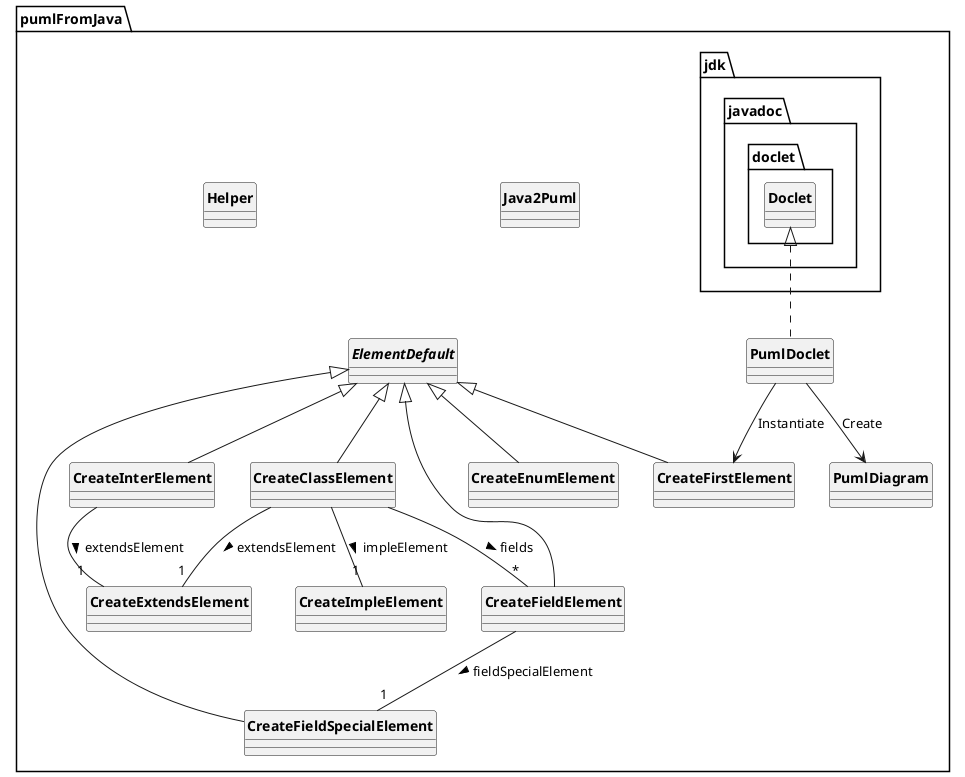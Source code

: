 @startuml
'https://plantuml.com/class-diagram
skinparam classAttributeIconSize 0
skinparam classFontStyle Bold
skinparam style strictuml

package "pumlFromJava"
{
    class PumlDoclet
    {
    }
    class Java2Puml
    {
    }

    class PumlDiagram
    {
    }

    class CreateFirstElement
    {
    }

    class CreateExtendsElement
    {
    }

    class Helper
    {
    }

    class CreateInterElement
    {
    }

    class CreateClassElement
    {
    }

    class CreateFieldElement
    {
    }

    abstract class ElementDefault
    {
    }

    class CreateEnumElement
    {
    }

    class CreateImpleElement {
    }

    class CreateFieldSpecialElement
    {
    }

    jdk.javadoc.doclet.Doclet <|.. PumlDoclet
    ElementDefault <|-- CreateInterElement
    ElementDefault <|-- CreateClassElement
    ElementDefault <|-- CreateFieldElement
    ElementDefault <|-- CreateEnumElement
    ElementDefault <|-- CreateFirstElement
    ElementDefault <|-- CreateFieldSpecialElement
    PumlDoclet --> PumlDiagram : "Create"
    PumlDoclet --> CreateFirstElement : "Instantiate"

    CreateClassElement -- "*" CreateFieldElement : > fields
    CreateClassElement -- "1" CreateExtendsElement : > extendsElement
    CreateClassElement -- "1" CreateImpleElement : > impleElement
    CreateInterElement -- "1" CreateExtendsElement : > extendsElement
    CreateFieldElement -- "1" CreateFieldSpecialElement : > fieldSpecialElement
}

@enduml